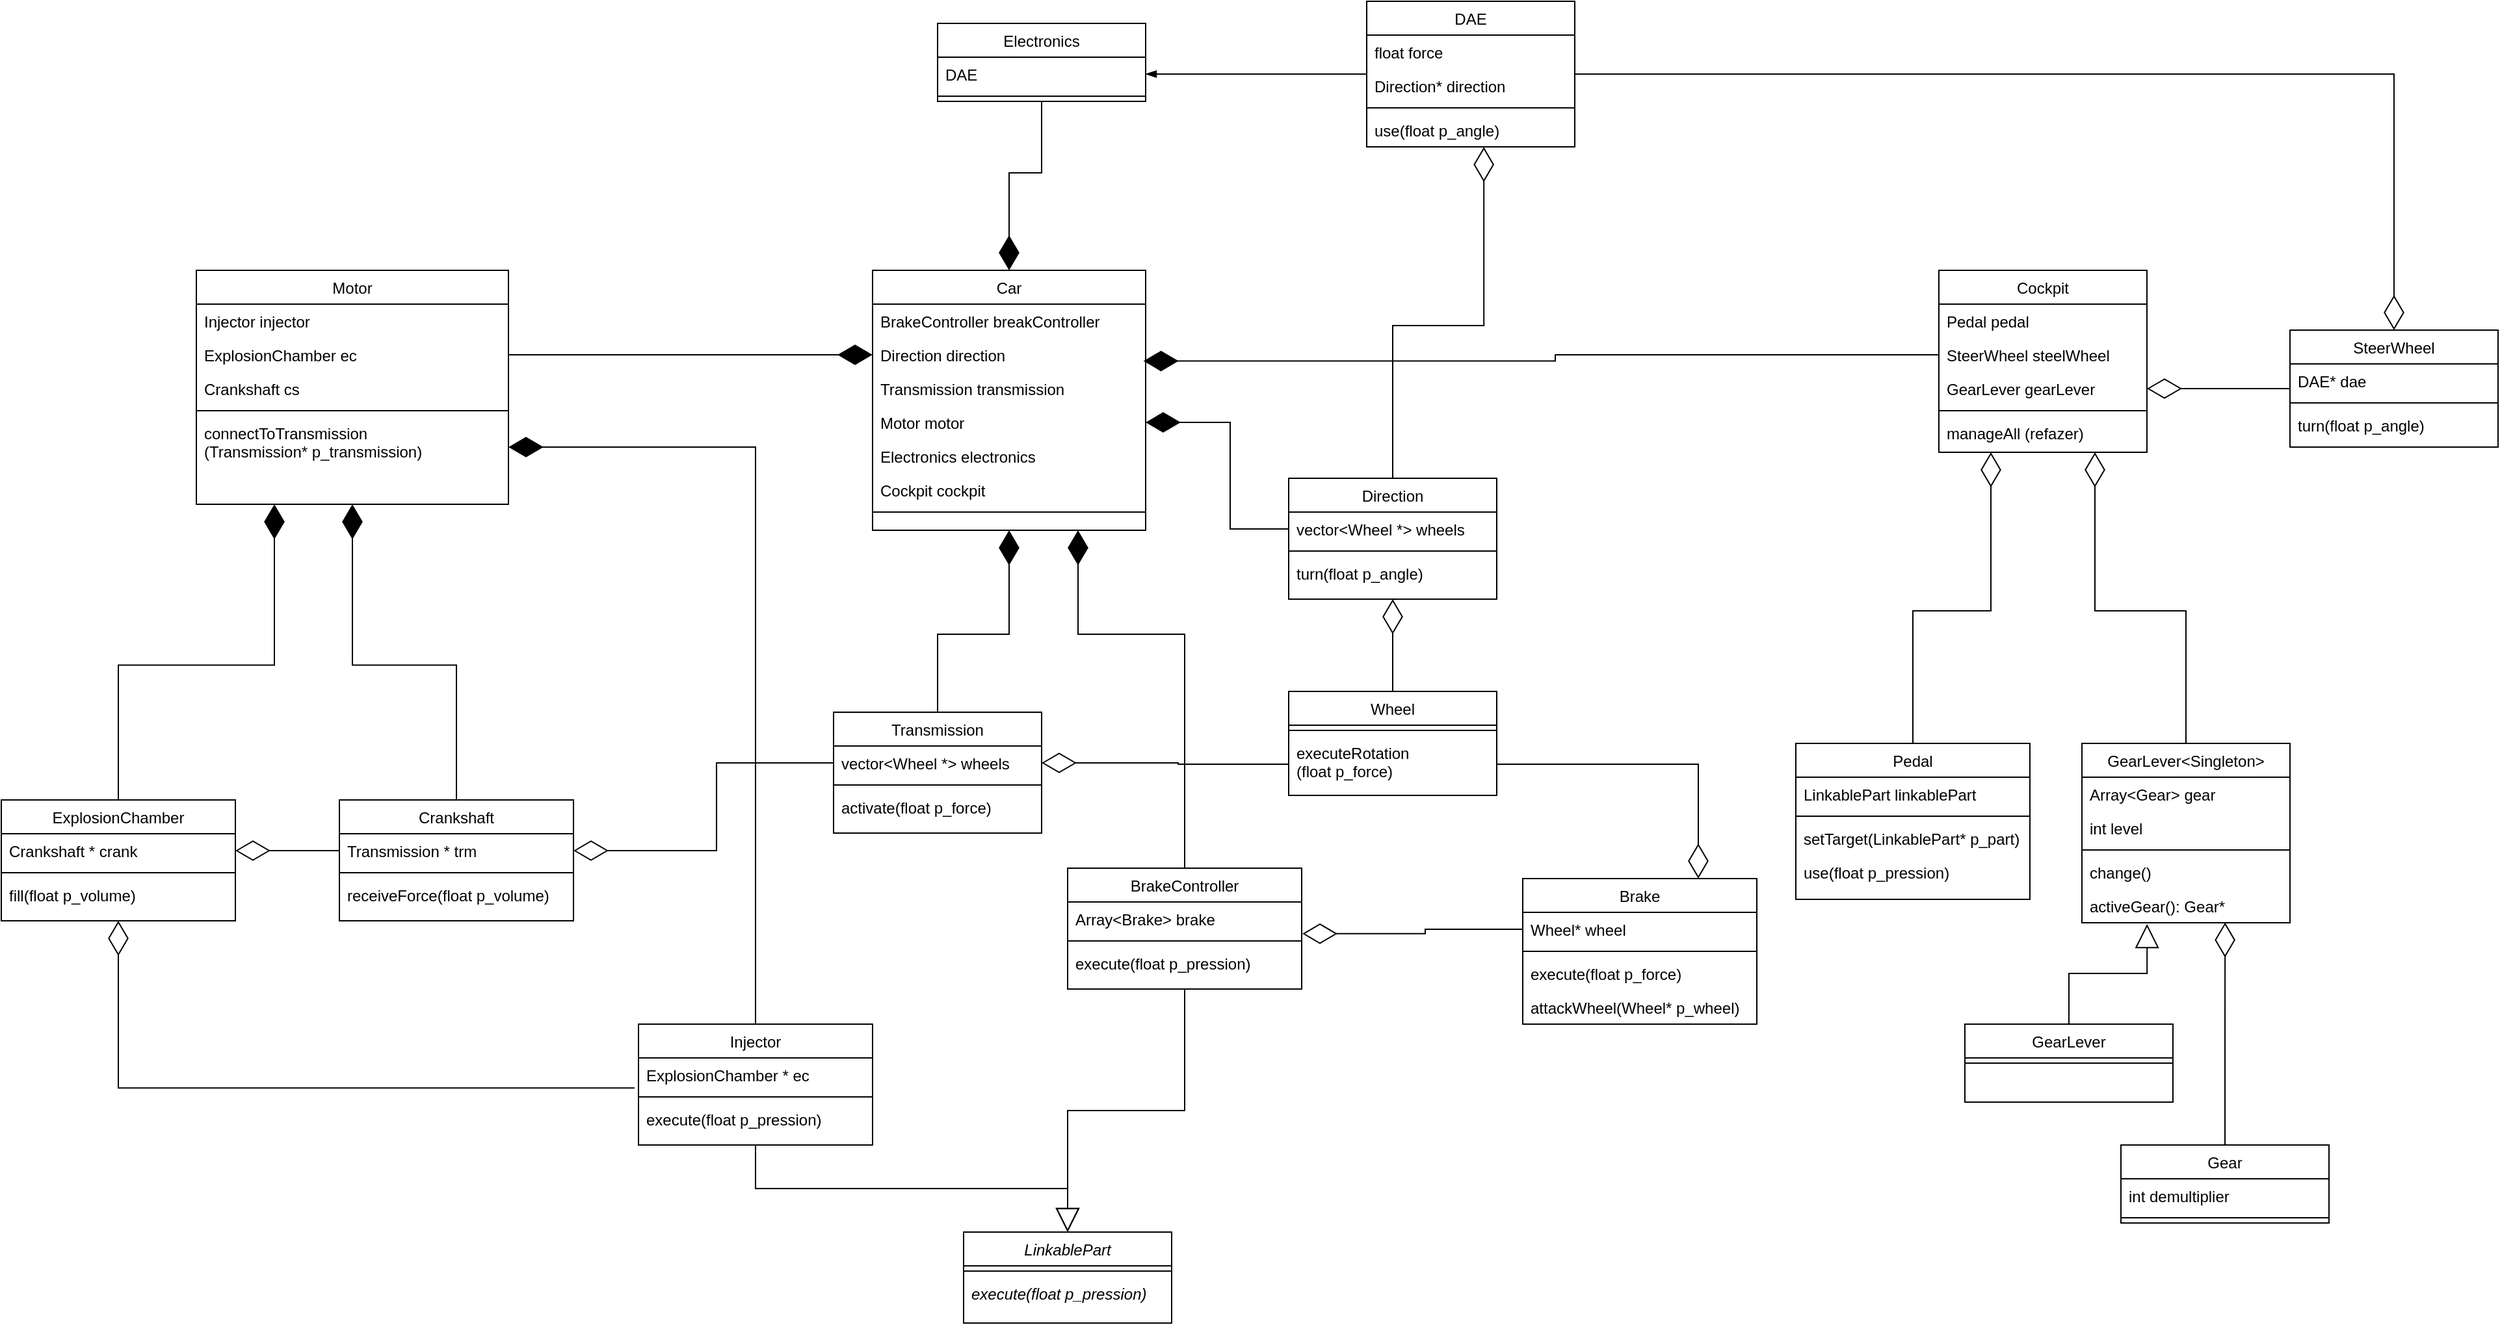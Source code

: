 <mxfile version="22.0.6" type="device">
  <diagram id="C5RBs43oDa-KdzZeNtuy" name="Page-1">
    <mxGraphModel dx="4809" dy="2813" grid="1" gridSize="10" guides="1" tooltips="1" connect="1" arrows="1" fold="1" page="1" pageScale="1" pageWidth="1169" pageHeight="827" math="0" shadow="0">
      <root>
        <mxCell id="WIyWlLk6GJQsqaUBKTNV-0" />
        <mxCell id="WIyWlLk6GJQsqaUBKTNV-1" parent="WIyWlLk6GJQsqaUBKTNV-0" />
        <mxCell id="zkfFHV4jXpPFQw0GAbJ--0" value="LinkablePart" style="swimlane;fontStyle=2;align=center;verticalAlign=top;childLayout=stackLayout;horizontal=1;startSize=26;horizontalStack=0;resizeParent=1;resizeLast=0;collapsible=1;marginBottom=0;rounded=0;shadow=0;strokeWidth=1;" parent="WIyWlLk6GJQsqaUBKTNV-1" vertex="1">
          <mxGeometry x="-290" y="447" width="160" height="70" as="geometry">
            <mxRectangle x="230" y="140" width="160" height="26" as="alternateBounds" />
          </mxGeometry>
        </mxCell>
        <mxCell id="qJN3Jl12TVzpHm3YRdqT-5" value="" style="line;html=1;strokeWidth=1;align=left;verticalAlign=middle;spacingTop=-1;spacingLeft=3;spacingRight=3;rotatable=0;labelPosition=right;points=[];portConstraint=eastwest;" parent="zkfFHV4jXpPFQw0GAbJ--0" vertex="1">
          <mxGeometry y="26" width="160" height="8" as="geometry" />
        </mxCell>
        <mxCell id="zkfFHV4jXpPFQw0GAbJ--5" value="execute(float p_pression)" style="text;align=left;verticalAlign=top;spacingLeft=4;spacingRight=4;overflow=hidden;rotatable=0;points=[[0,0.5],[1,0.5]];portConstraint=eastwest;fontStyle=2" parent="zkfFHV4jXpPFQw0GAbJ--0" vertex="1">
          <mxGeometry y="34" width="160" height="26" as="geometry" />
        </mxCell>
        <mxCell id="zkfFHV4jXpPFQw0GAbJ--6" value="Wheel" style="swimlane;fontStyle=0;align=center;verticalAlign=top;childLayout=stackLayout;horizontal=1;startSize=26;horizontalStack=0;resizeParent=1;resizeLast=0;collapsible=1;marginBottom=0;rounded=0;shadow=0;strokeWidth=1;" parent="WIyWlLk6GJQsqaUBKTNV-1" vertex="1">
          <mxGeometry x="-40" y="31" width="160" height="80" as="geometry">
            <mxRectangle x="130" y="380" width="160" height="26" as="alternateBounds" />
          </mxGeometry>
        </mxCell>
        <mxCell id="qJN3Jl12TVzpHm3YRdqT-6" value="" style="line;html=1;strokeWidth=1;align=left;verticalAlign=middle;spacingTop=-1;spacingLeft=3;spacingRight=3;rotatable=0;labelPosition=right;points=[];portConstraint=eastwest;" parent="zkfFHV4jXpPFQw0GAbJ--6" vertex="1">
          <mxGeometry y="26" width="160" height="8" as="geometry" />
        </mxCell>
        <mxCell id="zkfFHV4jXpPFQw0GAbJ--10" value="executeRotation&#xa;(float p_force)" style="text;align=left;verticalAlign=top;spacingLeft=4;spacingRight=4;overflow=hidden;rotatable=0;points=[[0,0.5],[1,0.5]];portConstraint=eastwest;fontStyle=0" parent="zkfFHV4jXpPFQw0GAbJ--6" vertex="1">
          <mxGeometry y="34" width="160" height="44" as="geometry" />
        </mxCell>
        <mxCell id="zkfFHV4jXpPFQw0GAbJ--13" value="Gear" style="swimlane;fontStyle=0;align=center;verticalAlign=top;childLayout=stackLayout;horizontal=1;startSize=26;horizontalStack=0;resizeParent=1;resizeLast=0;collapsible=1;marginBottom=0;rounded=0;shadow=0;strokeWidth=1;" parent="WIyWlLk6GJQsqaUBKTNV-1" vertex="1">
          <mxGeometry x="600" y="380" width="160" height="60" as="geometry">
            <mxRectangle x="340" y="380" width="170" height="26" as="alternateBounds" />
          </mxGeometry>
        </mxCell>
        <mxCell id="qJN3Jl12TVzpHm3YRdqT-8" value="int demultiplier" style="text;align=left;verticalAlign=top;spacingLeft=4;spacingRight=4;overflow=hidden;rotatable=0;points=[[0,0.5],[1,0.5]];portConstraint=eastwest;" parent="zkfFHV4jXpPFQw0GAbJ--13" vertex="1">
          <mxGeometry y="26" width="160" height="26" as="geometry" />
        </mxCell>
        <mxCell id="qJN3Jl12TVzpHm3YRdqT-7" value="" style="line;html=1;strokeWidth=1;align=left;verticalAlign=middle;spacingTop=-1;spacingLeft=3;spacingRight=3;rotatable=0;labelPosition=right;points=[];portConstraint=eastwest;" parent="zkfFHV4jXpPFQw0GAbJ--13" vertex="1">
          <mxGeometry y="52" width="160" height="8" as="geometry" />
        </mxCell>
        <mxCell id="qJN3Jl12TVzpHm3YRdqT-9" value="GearLever" style="swimlane;fontStyle=0;align=center;verticalAlign=top;childLayout=stackLayout;horizontal=1;startSize=26;horizontalStack=0;resizeParent=1;resizeLast=0;collapsible=1;marginBottom=0;rounded=0;shadow=0;strokeWidth=1;" parent="WIyWlLk6GJQsqaUBKTNV-1" vertex="1">
          <mxGeometry x="480" y="287" width="160" height="60" as="geometry">
            <mxRectangle x="340" y="380" width="170" height="26" as="alternateBounds" />
          </mxGeometry>
        </mxCell>
        <mxCell id="qJN3Jl12TVzpHm3YRdqT-11" value="" style="line;html=1;strokeWidth=1;align=left;verticalAlign=middle;spacingTop=-1;spacingLeft=3;spacingRight=3;rotatable=0;labelPosition=right;points=[];portConstraint=eastwest;" parent="qJN3Jl12TVzpHm3YRdqT-9" vertex="1">
          <mxGeometry y="26" width="160" height="8" as="geometry" />
        </mxCell>
        <mxCell id="qJN3Jl12TVzpHm3YRdqT-12" value="GearLever&lt;Singleton&gt;" style="swimlane;fontStyle=0;align=center;verticalAlign=top;childLayout=stackLayout;horizontal=1;startSize=26;horizontalStack=0;resizeParent=1;resizeLast=0;collapsible=1;marginBottom=0;rounded=0;shadow=0;strokeWidth=1;" parent="WIyWlLk6GJQsqaUBKTNV-1" vertex="1">
          <mxGeometry x="570" y="71" width="160" height="138" as="geometry">
            <mxRectangle x="340" y="380" width="170" height="26" as="alternateBounds" />
          </mxGeometry>
        </mxCell>
        <mxCell id="qJN3Jl12TVzpHm3YRdqT-13" value="Array&lt;Gear&gt; gear" style="text;align=left;verticalAlign=top;spacingLeft=4;spacingRight=4;overflow=hidden;rotatable=0;points=[[0,0.5],[1,0.5]];portConstraint=eastwest;" parent="qJN3Jl12TVzpHm3YRdqT-12" vertex="1">
          <mxGeometry y="26" width="160" height="26" as="geometry" />
        </mxCell>
        <mxCell id="qJN3Jl12TVzpHm3YRdqT-15" value="int level" style="text;align=left;verticalAlign=top;spacingLeft=4;spacingRight=4;overflow=hidden;rotatable=0;points=[[0,0.5],[1,0.5]];portConstraint=eastwest;" parent="qJN3Jl12TVzpHm3YRdqT-12" vertex="1">
          <mxGeometry y="52" width="160" height="26" as="geometry" />
        </mxCell>
        <mxCell id="qJN3Jl12TVzpHm3YRdqT-14" value="" style="line;html=1;strokeWidth=1;align=left;verticalAlign=middle;spacingTop=-1;spacingLeft=3;spacingRight=3;rotatable=0;labelPosition=right;points=[];portConstraint=eastwest;" parent="qJN3Jl12TVzpHm3YRdqT-12" vertex="1">
          <mxGeometry y="78" width="160" height="8" as="geometry" />
        </mxCell>
        <mxCell id="qJN3Jl12TVzpHm3YRdqT-20" value="change()" style="text;align=left;verticalAlign=top;spacingLeft=4;spacingRight=4;overflow=hidden;rotatable=0;points=[[0,0.5],[1,0.5]];portConstraint=eastwest;" parent="qJN3Jl12TVzpHm3YRdqT-12" vertex="1">
          <mxGeometry y="86" width="160" height="26" as="geometry" />
        </mxCell>
        <mxCell id="qJN3Jl12TVzpHm3YRdqT-21" value="activeGear(): Gear*" style="text;align=left;verticalAlign=top;spacingLeft=4;spacingRight=4;overflow=hidden;rotatable=0;points=[[0,0.5],[1,0.5]];portConstraint=eastwest;" parent="qJN3Jl12TVzpHm3YRdqT-12" vertex="1">
          <mxGeometry y="112" width="160" height="26" as="geometry" />
        </mxCell>
        <mxCell id="qJN3Jl12TVzpHm3YRdqT-18" value="" style="endArrow=block;endSize=16;endFill=0;html=1;rounded=0;exitX=0.5;exitY=0;exitDx=0;exitDy=0;entryX=0.313;entryY=1.038;entryDx=0;entryDy=0;edgeStyle=orthogonalEdgeStyle;entryPerimeter=0;" parent="WIyWlLk6GJQsqaUBKTNV-1" source="qJN3Jl12TVzpHm3YRdqT-9" target="qJN3Jl12TVzpHm3YRdqT-21" edge="1">
          <mxGeometry width="160" relative="1" as="geometry">
            <mxPoint x="750" y="301" as="sourcePoint" />
            <mxPoint x="720" y="311" as="targetPoint" />
          </mxGeometry>
        </mxCell>
        <mxCell id="qJN3Jl12TVzpHm3YRdqT-22" value="Transmission" style="swimlane;fontStyle=0;align=center;verticalAlign=top;childLayout=stackLayout;horizontal=1;startSize=26;horizontalStack=0;resizeParent=1;resizeLast=0;collapsible=1;marginBottom=0;rounded=0;shadow=0;strokeWidth=1;" parent="WIyWlLk6GJQsqaUBKTNV-1" vertex="1">
          <mxGeometry x="-390" y="47" width="160" height="93" as="geometry">
            <mxRectangle x="340" y="380" width="170" height="26" as="alternateBounds" />
          </mxGeometry>
        </mxCell>
        <mxCell id="qJN3Jl12TVzpHm3YRdqT-23" value="vector&lt;Wheel *&gt; wheels" style="text;align=left;verticalAlign=top;spacingLeft=4;spacingRight=4;overflow=hidden;rotatable=0;points=[[0,0.5],[1,0.5]];portConstraint=eastwest;" parent="qJN3Jl12TVzpHm3YRdqT-22" vertex="1">
          <mxGeometry y="26" width="160" height="26" as="geometry" />
        </mxCell>
        <mxCell id="qJN3Jl12TVzpHm3YRdqT-25" value="" style="line;html=1;strokeWidth=1;align=left;verticalAlign=middle;spacingTop=-1;spacingLeft=3;spacingRight=3;rotatable=0;labelPosition=right;points=[];portConstraint=eastwest;" parent="qJN3Jl12TVzpHm3YRdqT-22" vertex="1">
          <mxGeometry y="52" width="160" height="8" as="geometry" />
        </mxCell>
        <mxCell id="qJN3Jl12TVzpHm3YRdqT-26" value="activate(float p_force)" style="text;align=left;verticalAlign=top;spacingLeft=4;spacingRight=4;overflow=hidden;rotatable=0;points=[[0,0.5],[1,0.5]];portConstraint=eastwest;" parent="qJN3Jl12TVzpHm3YRdqT-22" vertex="1">
          <mxGeometry y="60" width="160" height="26" as="geometry" />
        </mxCell>
        <mxCell id="qJN3Jl12TVzpHm3YRdqT-29" value="ExplosionChamber" style="swimlane;fontStyle=0;align=center;verticalAlign=top;childLayout=stackLayout;horizontal=1;startSize=26;horizontalStack=0;resizeParent=1;resizeLast=0;collapsible=1;marginBottom=0;rounded=0;shadow=0;strokeWidth=1;" parent="WIyWlLk6GJQsqaUBKTNV-1" vertex="1">
          <mxGeometry x="-1030" y="114.5" width="180" height="93" as="geometry">
            <mxRectangle x="340" y="380" width="170" height="26" as="alternateBounds" />
          </mxGeometry>
        </mxCell>
        <mxCell id="qJN3Jl12TVzpHm3YRdqT-30" value="Crankshaft * crank" style="text;align=left;verticalAlign=top;spacingLeft=4;spacingRight=4;overflow=hidden;rotatable=0;points=[[0,0.5],[1,0.5]];portConstraint=eastwest;" parent="qJN3Jl12TVzpHm3YRdqT-29" vertex="1">
          <mxGeometry y="26" width="180" height="26" as="geometry" />
        </mxCell>
        <mxCell id="qJN3Jl12TVzpHm3YRdqT-31" value="" style="line;html=1;strokeWidth=1;align=left;verticalAlign=middle;spacingTop=-1;spacingLeft=3;spacingRight=3;rotatable=0;labelPosition=right;points=[];portConstraint=eastwest;" parent="qJN3Jl12TVzpHm3YRdqT-29" vertex="1">
          <mxGeometry y="52" width="180" height="8" as="geometry" />
        </mxCell>
        <mxCell id="qJN3Jl12TVzpHm3YRdqT-32" value="fill(float p_volume)" style="text;align=left;verticalAlign=top;spacingLeft=4;spacingRight=4;overflow=hidden;rotatable=0;points=[[0,0.5],[1,0.5]];portConstraint=eastwest;" parent="qJN3Jl12TVzpHm3YRdqT-29" vertex="1">
          <mxGeometry y="60" width="180" height="26" as="geometry" />
        </mxCell>
        <mxCell id="qJN3Jl12TVzpHm3YRdqT-33" value="Crankshaft" style="swimlane;fontStyle=0;align=center;verticalAlign=top;childLayout=stackLayout;horizontal=1;startSize=26;horizontalStack=0;resizeParent=1;resizeLast=0;collapsible=1;marginBottom=0;rounded=0;shadow=0;strokeWidth=1;" parent="WIyWlLk6GJQsqaUBKTNV-1" vertex="1">
          <mxGeometry x="-770" y="114.5" width="180" height="93" as="geometry">
            <mxRectangle x="340" y="380" width="170" height="26" as="alternateBounds" />
          </mxGeometry>
        </mxCell>
        <mxCell id="qJN3Jl12TVzpHm3YRdqT-34" value="Transmission * trm" style="text;align=left;verticalAlign=top;spacingLeft=4;spacingRight=4;overflow=hidden;rotatable=0;points=[[0,0.5],[1,0.5]];portConstraint=eastwest;" parent="qJN3Jl12TVzpHm3YRdqT-33" vertex="1">
          <mxGeometry y="26" width="180" height="26" as="geometry" />
        </mxCell>
        <mxCell id="qJN3Jl12TVzpHm3YRdqT-35" value="" style="line;html=1;strokeWidth=1;align=left;verticalAlign=middle;spacingTop=-1;spacingLeft=3;spacingRight=3;rotatable=0;labelPosition=right;points=[];portConstraint=eastwest;" parent="qJN3Jl12TVzpHm3YRdqT-33" vertex="1">
          <mxGeometry y="52" width="180" height="8" as="geometry" />
        </mxCell>
        <mxCell id="qJN3Jl12TVzpHm3YRdqT-36" value="receiveForce(float p_volume)" style="text;align=left;verticalAlign=top;spacingLeft=4;spacingRight=4;overflow=hidden;rotatable=0;points=[[0,0.5],[1,0.5]];portConstraint=eastwest;" parent="qJN3Jl12TVzpHm3YRdqT-33" vertex="1">
          <mxGeometry y="60" width="180" height="26" as="geometry" />
        </mxCell>
        <mxCell id="qJN3Jl12TVzpHm3YRdqT-38" value="BrakeController" style="swimlane;fontStyle=0;align=center;verticalAlign=top;childLayout=stackLayout;horizontal=1;startSize=26;horizontalStack=0;resizeParent=1;resizeLast=0;collapsible=1;marginBottom=0;rounded=0;shadow=0;strokeWidth=1;" parent="WIyWlLk6GJQsqaUBKTNV-1" vertex="1">
          <mxGeometry x="-210" y="167" width="180" height="93" as="geometry">
            <mxRectangle x="340" y="380" width="170" height="26" as="alternateBounds" />
          </mxGeometry>
        </mxCell>
        <mxCell id="qJN3Jl12TVzpHm3YRdqT-39" value="Array&lt;Brake&gt; brake" style="text;align=left;verticalAlign=top;spacingLeft=4;spacingRight=4;overflow=hidden;rotatable=0;points=[[0,0.5],[1,0.5]];portConstraint=eastwest;" parent="qJN3Jl12TVzpHm3YRdqT-38" vertex="1">
          <mxGeometry y="26" width="180" height="26" as="geometry" />
        </mxCell>
        <mxCell id="qJN3Jl12TVzpHm3YRdqT-40" value="" style="line;html=1;strokeWidth=1;align=left;verticalAlign=middle;spacingTop=-1;spacingLeft=3;spacingRight=3;rotatable=0;labelPosition=right;points=[];portConstraint=eastwest;" parent="qJN3Jl12TVzpHm3YRdqT-38" vertex="1">
          <mxGeometry y="52" width="180" height="8" as="geometry" />
        </mxCell>
        <mxCell id="qJN3Jl12TVzpHm3YRdqT-41" value="execute(float p_pression)" style="text;align=left;verticalAlign=top;spacingLeft=4;spacingRight=4;overflow=hidden;rotatable=0;points=[[0,0.5],[1,0.5]];portConstraint=eastwest;" parent="qJN3Jl12TVzpHm3YRdqT-38" vertex="1">
          <mxGeometry y="60" width="180" height="26" as="geometry" />
        </mxCell>
        <mxCell id="qJN3Jl12TVzpHm3YRdqT-43" value="Motor" style="swimlane;fontStyle=0;align=center;verticalAlign=top;childLayout=stackLayout;horizontal=1;startSize=26;horizontalStack=0;resizeParent=1;resizeLast=0;collapsible=1;marginBottom=0;rounded=0;shadow=0;strokeWidth=1;" parent="WIyWlLk6GJQsqaUBKTNV-1" vertex="1">
          <mxGeometry x="-880" y="-293" width="240" height="180" as="geometry">
            <mxRectangle x="340" y="380" width="170" height="26" as="alternateBounds" />
          </mxGeometry>
        </mxCell>
        <mxCell id="qJN3Jl12TVzpHm3YRdqT-44" value="Injector injector" style="text;align=left;verticalAlign=top;spacingLeft=4;spacingRight=4;overflow=hidden;rotatable=0;points=[[0,0.5],[1,0.5]];portConstraint=eastwest;" parent="qJN3Jl12TVzpHm3YRdqT-43" vertex="1">
          <mxGeometry y="26" width="240" height="26" as="geometry" />
        </mxCell>
        <mxCell id="qJN3Jl12TVzpHm3YRdqT-48" value="ExplosionChamber ec" style="text;align=left;verticalAlign=top;spacingLeft=4;spacingRight=4;overflow=hidden;rotatable=0;points=[[0,0.5],[1,0.5]];portConstraint=eastwest;" parent="qJN3Jl12TVzpHm3YRdqT-43" vertex="1">
          <mxGeometry y="52" width="240" height="26" as="geometry" />
        </mxCell>
        <mxCell id="qJN3Jl12TVzpHm3YRdqT-47" value="Crankshaft cs" style="text;align=left;verticalAlign=top;spacingLeft=4;spacingRight=4;overflow=hidden;rotatable=0;points=[[0,0.5],[1,0.5]];portConstraint=eastwest;" parent="qJN3Jl12TVzpHm3YRdqT-43" vertex="1">
          <mxGeometry y="78" width="240" height="26" as="geometry" />
        </mxCell>
        <mxCell id="qJN3Jl12TVzpHm3YRdqT-45" value="" style="line;html=1;strokeWidth=1;align=left;verticalAlign=middle;spacingTop=-1;spacingLeft=3;spacingRight=3;rotatable=0;labelPosition=right;points=[];portConstraint=eastwest;" parent="qJN3Jl12TVzpHm3YRdqT-43" vertex="1">
          <mxGeometry y="104" width="240" height="8" as="geometry" />
        </mxCell>
        <mxCell id="qJN3Jl12TVzpHm3YRdqT-46" value="connectToTransmission&#xa;(Transmission* p_transmission)" style="text;align=left;verticalAlign=top;spacingLeft=4;spacingRight=4;overflow=hidden;rotatable=0;points=[[0,0.5],[1,0.5]];portConstraint=eastwest;" parent="qJN3Jl12TVzpHm3YRdqT-43" vertex="1">
          <mxGeometry y="112" width="240" height="48" as="geometry" />
        </mxCell>
        <mxCell id="qJN3Jl12TVzpHm3YRdqT-51" value="Direction" style="swimlane;fontStyle=0;align=center;verticalAlign=top;childLayout=stackLayout;horizontal=1;startSize=26;horizontalStack=0;resizeParent=1;resizeLast=0;collapsible=1;marginBottom=0;rounded=0;shadow=0;strokeWidth=1;" parent="WIyWlLk6GJQsqaUBKTNV-1" vertex="1">
          <mxGeometry x="-40" y="-133" width="160" height="93" as="geometry">
            <mxRectangle x="340" y="380" width="170" height="26" as="alternateBounds" />
          </mxGeometry>
        </mxCell>
        <mxCell id="qJN3Jl12TVzpHm3YRdqT-52" value="vector&lt;Wheel *&gt; wheels" style="text;align=left;verticalAlign=top;spacingLeft=4;spacingRight=4;overflow=hidden;rotatable=0;points=[[0,0.5],[1,0.5]];portConstraint=eastwest;" parent="qJN3Jl12TVzpHm3YRdqT-51" vertex="1">
          <mxGeometry y="26" width="160" height="26" as="geometry" />
        </mxCell>
        <mxCell id="qJN3Jl12TVzpHm3YRdqT-53" value="" style="line;html=1;strokeWidth=1;align=left;verticalAlign=middle;spacingTop=-1;spacingLeft=3;spacingRight=3;rotatable=0;labelPosition=right;points=[];portConstraint=eastwest;" parent="qJN3Jl12TVzpHm3YRdqT-51" vertex="1">
          <mxGeometry y="52" width="160" height="8" as="geometry" />
        </mxCell>
        <mxCell id="qJN3Jl12TVzpHm3YRdqT-54" value="turn(float p_angle)" style="text;align=left;verticalAlign=top;spacingLeft=4;spacingRight=4;overflow=hidden;rotatable=0;points=[[0,0.5],[1,0.5]];portConstraint=eastwest;" parent="qJN3Jl12TVzpHm3YRdqT-51" vertex="1">
          <mxGeometry y="60" width="160" height="26" as="geometry" />
        </mxCell>
        <mxCell id="TrEjsEaidqLk8EyQajSw-0" value="Car" style="swimlane;fontStyle=0;align=center;verticalAlign=top;childLayout=stackLayout;horizontal=1;startSize=26;horizontalStack=0;resizeParent=1;resizeLast=0;collapsible=1;marginBottom=0;rounded=0;shadow=0;strokeWidth=1;" parent="WIyWlLk6GJQsqaUBKTNV-1" vertex="1">
          <mxGeometry x="-360" y="-293" width="210" height="200" as="geometry">
            <mxRectangle x="550" y="140" width="160" height="26" as="alternateBounds" />
          </mxGeometry>
        </mxCell>
        <mxCell id="TrEjsEaidqLk8EyQajSw-1" value="BrakeController breakController" style="text;align=left;verticalAlign=top;spacingLeft=4;spacingRight=4;overflow=hidden;rotatable=0;points=[[0,0.5],[1,0.5]];portConstraint=eastwest;" parent="TrEjsEaidqLk8EyQajSw-0" vertex="1">
          <mxGeometry y="26" width="210" height="26" as="geometry" />
        </mxCell>
        <mxCell id="TrEjsEaidqLk8EyQajSw-2" value="Direction direction" style="text;align=left;verticalAlign=top;spacingLeft=4;spacingRight=4;overflow=hidden;rotatable=0;points=[[0,0.5],[1,0.5]];portConstraint=eastwest;rounded=0;shadow=0;html=0;" parent="TrEjsEaidqLk8EyQajSw-0" vertex="1">
          <mxGeometry y="52" width="210" height="26" as="geometry" />
        </mxCell>
        <mxCell id="TrEjsEaidqLk8EyQajSw-3" value="Transmission transmission" style="text;align=left;verticalAlign=top;spacingLeft=4;spacingRight=4;overflow=hidden;rotatable=0;points=[[0,0.5],[1,0.5]];portConstraint=eastwest;rounded=0;shadow=0;html=0;" parent="TrEjsEaidqLk8EyQajSw-0" vertex="1">
          <mxGeometry y="78" width="210" height="26" as="geometry" />
        </mxCell>
        <mxCell id="TrEjsEaidqLk8EyQajSw-4" value="Motor motor" style="text;align=left;verticalAlign=top;spacingLeft=4;spacingRight=4;overflow=hidden;rotatable=0;points=[[0,0.5],[1,0.5]];portConstraint=eastwest;rounded=0;shadow=0;html=0;" parent="TrEjsEaidqLk8EyQajSw-0" vertex="1">
          <mxGeometry y="104" width="210" height="26" as="geometry" />
        </mxCell>
        <mxCell id="TrEjsEaidqLk8EyQajSw-9" value="Electronics electronics" style="text;align=left;verticalAlign=top;spacingLeft=4;spacingRight=4;overflow=hidden;rotatable=0;points=[[0,0.5],[1,0.5]];portConstraint=eastwest;rounded=0;shadow=0;html=0;" parent="TrEjsEaidqLk8EyQajSw-0" vertex="1">
          <mxGeometry y="130" width="210" height="26" as="geometry" />
        </mxCell>
        <mxCell id="TrEjsEaidqLk8EyQajSw-5" value="Cockpit cockpit" style="text;align=left;verticalAlign=top;spacingLeft=4;spacingRight=4;overflow=hidden;rotatable=0;points=[[0,0.5],[1,0.5]];portConstraint=eastwest;rounded=0;shadow=0;html=0;" parent="TrEjsEaidqLk8EyQajSw-0" vertex="1">
          <mxGeometry y="156" width="210" height="26" as="geometry" />
        </mxCell>
        <mxCell id="TrEjsEaidqLk8EyQajSw-6" value="" style="line;html=1;strokeWidth=1;align=left;verticalAlign=middle;spacingTop=-1;spacingLeft=3;spacingRight=3;rotatable=0;labelPosition=right;points=[];portConstraint=eastwest;" parent="TrEjsEaidqLk8EyQajSw-0" vertex="1">
          <mxGeometry y="182" width="210" height="8" as="geometry" />
        </mxCell>
        <mxCell id="TrEjsEaidqLk8EyQajSw-36" value="" style="edgeStyle=orthogonalEdgeStyle;rounded=0;orthogonalLoop=1;jettySize=auto;html=1;endArrow=diamondThin;endFill=1;entryX=0.5;entryY=0;entryDx=0;entryDy=0;endSize=24;" parent="WIyWlLk6GJQsqaUBKTNV-1" source="TrEjsEaidqLk8EyQajSw-10" target="TrEjsEaidqLk8EyQajSw-0" edge="1">
          <mxGeometry relative="1" as="geometry" />
        </mxCell>
        <mxCell id="TrEjsEaidqLk8EyQajSw-10" value="Electronics" style="swimlane;fontStyle=0;align=center;verticalAlign=top;childLayout=stackLayout;horizontal=1;startSize=26;horizontalStack=0;resizeParent=1;resizeLast=0;collapsible=1;marginBottom=0;rounded=0;shadow=0;strokeWidth=1;" parent="WIyWlLk6GJQsqaUBKTNV-1" vertex="1">
          <mxGeometry x="-310" y="-483" width="160" height="60" as="geometry">
            <mxRectangle x="550" y="140" width="160" height="26" as="alternateBounds" />
          </mxGeometry>
        </mxCell>
        <mxCell id="TrEjsEaidqLk8EyQajSw-16" value="DAE" style="text;align=left;verticalAlign=top;spacingLeft=4;spacingRight=4;overflow=hidden;rotatable=0;points=[[0,0.5],[1,0.5]];portConstraint=eastwest;rounded=0;shadow=0;html=0;" parent="TrEjsEaidqLk8EyQajSw-10" vertex="1">
          <mxGeometry y="26" width="160" height="26" as="geometry" />
        </mxCell>
        <mxCell id="TrEjsEaidqLk8EyQajSw-17" value="" style="line;html=1;strokeWidth=1;align=left;verticalAlign=middle;spacingTop=-1;spacingLeft=3;spacingRight=3;rotatable=0;labelPosition=right;points=[];portConstraint=eastwest;" parent="TrEjsEaidqLk8EyQajSw-10" vertex="1">
          <mxGeometry y="52" width="160" height="8" as="geometry" />
        </mxCell>
        <mxCell id="TrEjsEaidqLk8EyQajSw-37" value="" style="edgeStyle=orthogonalEdgeStyle;rounded=0;orthogonalLoop=1;jettySize=auto;html=1;entryX=1;entryY=0.5;entryDx=0;entryDy=0;endArrow=blockThin;endFill=1;" parent="WIyWlLk6GJQsqaUBKTNV-1" source="TrEjsEaidqLk8EyQajSw-18" target="TrEjsEaidqLk8EyQajSw-16" edge="1">
          <mxGeometry relative="1" as="geometry" />
        </mxCell>
        <mxCell id="TrEjsEaidqLk8EyQajSw-18" value="DAE" style="swimlane;fontStyle=0;align=center;verticalAlign=top;childLayout=stackLayout;horizontal=1;startSize=26;horizontalStack=0;resizeParent=1;resizeLast=0;collapsible=1;marginBottom=0;rounded=0;shadow=0;strokeWidth=1;" parent="WIyWlLk6GJQsqaUBKTNV-1" vertex="1">
          <mxGeometry x="20" y="-500" width="160" height="112" as="geometry">
            <mxRectangle x="550" y="140" width="160" height="26" as="alternateBounds" />
          </mxGeometry>
        </mxCell>
        <mxCell id="Xn3YEF-nP8mEKB30sJzG-48" value="float force" style="text;align=left;verticalAlign=top;spacingLeft=4;spacingRight=4;overflow=hidden;rotatable=0;points=[[0,0.5],[1,0.5]];portConstraint=eastwest;" vertex="1" parent="TrEjsEaidqLk8EyQajSw-18">
          <mxGeometry y="26" width="160" height="26" as="geometry" />
        </mxCell>
        <mxCell id="Xn3YEF-nP8mEKB30sJzG-49" value="Direction* direction" style="text;align=left;verticalAlign=top;spacingLeft=4;spacingRight=4;overflow=hidden;rotatable=0;points=[[0,0.5],[1,0.5]];portConstraint=eastwest;" vertex="1" parent="TrEjsEaidqLk8EyQajSw-18">
          <mxGeometry y="52" width="160" height="26" as="geometry" />
        </mxCell>
        <mxCell id="TrEjsEaidqLk8EyQajSw-25" value="" style="line;html=1;strokeWidth=1;align=left;verticalAlign=middle;spacingTop=-1;spacingLeft=3;spacingRight=3;rotatable=0;labelPosition=right;points=[];portConstraint=eastwest;" parent="TrEjsEaidqLk8EyQajSw-18" vertex="1">
          <mxGeometry y="78" width="160" height="8" as="geometry" />
        </mxCell>
        <mxCell id="Xn3YEF-nP8mEKB30sJzG-50" value="use(float p_angle)" style="text;align=left;verticalAlign=top;spacingLeft=4;spacingRight=4;overflow=hidden;rotatable=0;points=[[0,0.5],[1,0.5]];portConstraint=eastwest;" vertex="1" parent="TrEjsEaidqLk8EyQajSw-18">
          <mxGeometry y="86" width="160" height="26" as="geometry" />
        </mxCell>
        <mxCell id="TrEjsEaidqLk8EyQajSw-46" value="" style="edgeStyle=orthogonalEdgeStyle;rounded=0;orthogonalLoop=1;jettySize=auto;html=1;exitX=0.5;exitY=0;exitDx=0;exitDy=0;endArrow=diamondThin;endFill=0;entryX=0.75;entryY=1;entryDx=0;entryDy=0;endSize=24;" parent="WIyWlLk6GJQsqaUBKTNV-1" source="qJN3Jl12TVzpHm3YRdqT-12" target="TrEjsEaidqLk8EyQajSw-26" edge="1">
          <mxGeometry relative="1" as="geometry">
            <mxPoint x="430" y="97" as="sourcePoint" />
            <mxPoint x="590" y="97" as="targetPoint" />
          </mxGeometry>
        </mxCell>
        <mxCell id="TrEjsEaidqLk8EyQajSw-26" value="Cockpit" style="swimlane;fontStyle=0;align=center;verticalAlign=top;childLayout=stackLayout;horizontal=1;startSize=26;horizontalStack=0;resizeParent=1;resizeLast=0;collapsible=1;marginBottom=0;rounded=0;shadow=0;strokeWidth=1;" parent="WIyWlLk6GJQsqaUBKTNV-1" vertex="1">
          <mxGeometry x="460" y="-293" width="160" height="140" as="geometry">
            <mxRectangle x="550" y="140" width="160" height="26" as="alternateBounds" />
          </mxGeometry>
        </mxCell>
        <mxCell id="TrEjsEaidqLk8EyQajSw-27" value="Pedal pedal" style="text;align=left;verticalAlign=top;spacingLeft=4;spacingRight=4;overflow=hidden;rotatable=0;points=[[0,0.5],[1,0.5]];portConstraint=eastwest;" parent="TrEjsEaidqLk8EyQajSw-26" vertex="1">
          <mxGeometry y="26" width="160" height="26" as="geometry" />
        </mxCell>
        <mxCell id="TrEjsEaidqLk8EyQajSw-28" value="SteerWheel steelWheel" style="text;align=left;verticalAlign=top;spacingLeft=4;spacingRight=4;overflow=hidden;rotatable=0;points=[[0,0.5],[1,0.5]];portConstraint=eastwest;rounded=0;shadow=0;html=0;" parent="TrEjsEaidqLk8EyQajSw-26" vertex="1">
          <mxGeometry y="52" width="160" height="26" as="geometry" />
        </mxCell>
        <mxCell id="TrEjsEaidqLk8EyQajSw-29" value="GearLever gearLever" style="text;align=left;verticalAlign=top;spacingLeft=4;spacingRight=4;overflow=hidden;rotatable=0;points=[[0,0.5],[1,0.5]];portConstraint=eastwest;rounded=0;shadow=0;html=0;" parent="TrEjsEaidqLk8EyQajSw-26" vertex="1">
          <mxGeometry y="78" width="160" height="26" as="geometry" />
        </mxCell>
        <mxCell id="TrEjsEaidqLk8EyQajSw-33" value="" style="line;html=1;strokeWidth=1;align=left;verticalAlign=middle;spacingTop=-1;spacingLeft=3;spacingRight=3;rotatable=0;labelPosition=right;points=[];portConstraint=eastwest;" parent="TrEjsEaidqLk8EyQajSw-26" vertex="1">
          <mxGeometry y="104" width="160" height="8" as="geometry" />
        </mxCell>
        <mxCell id="TrEjsEaidqLk8EyQajSw-35" value="manageAll (refazer)" style="text;align=left;verticalAlign=top;spacingLeft=4;spacingRight=4;overflow=hidden;rotatable=0;points=[[0,0.5],[1,0.5]];portConstraint=eastwest;rounded=0;shadow=0;html=0;" parent="TrEjsEaidqLk8EyQajSw-26" vertex="1">
          <mxGeometry y="112" width="160" height="26" as="geometry" />
        </mxCell>
        <mxCell id="TrEjsEaidqLk8EyQajSw-38" value="Injector" style="swimlane;fontStyle=0;align=center;verticalAlign=top;childLayout=stackLayout;horizontal=1;startSize=26;horizontalStack=0;resizeParent=1;resizeLast=0;collapsible=1;marginBottom=0;rounded=0;shadow=0;strokeWidth=1;" parent="WIyWlLk6GJQsqaUBKTNV-1" vertex="1">
          <mxGeometry x="-540" y="287" width="180" height="93" as="geometry">
            <mxRectangle x="340" y="380" width="170" height="26" as="alternateBounds" />
          </mxGeometry>
        </mxCell>
        <mxCell id="TrEjsEaidqLk8EyQajSw-39" value="ExplosionChamber * ec" style="text;align=left;verticalAlign=top;spacingLeft=4;spacingRight=4;overflow=hidden;rotatable=0;points=[[0,0.5],[1,0.5]];portConstraint=eastwest;" parent="TrEjsEaidqLk8EyQajSw-38" vertex="1">
          <mxGeometry y="26" width="180" height="26" as="geometry" />
        </mxCell>
        <mxCell id="TrEjsEaidqLk8EyQajSw-40" value="" style="line;html=1;strokeWidth=1;align=left;verticalAlign=middle;spacingTop=-1;spacingLeft=3;spacingRight=3;rotatable=0;labelPosition=right;points=[];portConstraint=eastwest;" parent="TrEjsEaidqLk8EyQajSw-38" vertex="1">
          <mxGeometry y="52" width="180" height="8" as="geometry" />
        </mxCell>
        <mxCell id="TrEjsEaidqLk8EyQajSw-41" value="execute(float p_pression)" style="text;align=left;verticalAlign=top;spacingLeft=4;spacingRight=4;overflow=hidden;rotatable=0;points=[[0,0.5],[1,0.5]];portConstraint=eastwest;" parent="TrEjsEaidqLk8EyQajSw-38" vertex="1">
          <mxGeometry y="60" width="180" height="26" as="geometry" />
        </mxCell>
        <mxCell id="TrEjsEaidqLk8EyQajSw-55" value="Brake" style="swimlane;fontStyle=0;align=center;verticalAlign=top;childLayout=stackLayout;horizontal=1;startSize=26;horizontalStack=0;resizeParent=1;resizeLast=0;collapsible=1;marginBottom=0;rounded=0;shadow=0;strokeWidth=1;" parent="WIyWlLk6GJQsqaUBKTNV-1" vertex="1">
          <mxGeometry x="140" y="175" width="180" height="112" as="geometry">
            <mxRectangle x="340" y="380" width="170" height="26" as="alternateBounds" />
          </mxGeometry>
        </mxCell>
        <mxCell id="TrEjsEaidqLk8EyQajSw-56" value="Wheel* wheel" style="text;align=left;verticalAlign=top;spacingLeft=4;spacingRight=4;overflow=hidden;rotatable=0;points=[[0,0.5],[1,0.5]];portConstraint=eastwest;" parent="TrEjsEaidqLk8EyQajSw-55" vertex="1">
          <mxGeometry y="26" width="180" height="26" as="geometry" />
        </mxCell>
        <mxCell id="TrEjsEaidqLk8EyQajSw-57" value="" style="line;html=1;strokeWidth=1;align=left;verticalAlign=middle;spacingTop=-1;spacingLeft=3;spacingRight=3;rotatable=0;labelPosition=right;points=[];portConstraint=eastwest;" parent="TrEjsEaidqLk8EyQajSw-55" vertex="1">
          <mxGeometry y="52" width="180" height="8" as="geometry" />
        </mxCell>
        <mxCell id="TrEjsEaidqLk8EyQajSw-59" value="execute(float p_force)" style="text;align=left;verticalAlign=top;spacingLeft=4;spacingRight=4;overflow=hidden;rotatable=0;points=[[0,0.5],[1,0.5]];portConstraint=eastwest;" parent="TrEjsEaidqLk8EyQajSw-55" vertex="1">
          <mxGeometry y="60" width="180" height="26" as="geometry" />
        </mxCell>
        <mxCell id="TrEjsEaidqLk8EyQajSw-58" value="attackWheel(Wheel* p_wheel)" style="text;align=left;verticalAlign=top;spacingLeft=4;spacingRight=4;overflow=hidden;rotatable=0;points=[[0,0.5],[1,0.5]];portConstraint=eastwest;" parent="TrEjsEaidqLk8EyQajSw-55" vertex="1">
          <mxGeometry y="86" width="180" height="26" as="geometry" />
        </mxCell>
        <mxCell id="TrEjsEaidqLk8EyQajSw-60" value="" style="edgeStyle=orthogonalEdgeStyle;rounded=0;orthogonalLoop=1;jettySize=auto;html=1;exitX=0.5;exitY=0;exitDx=0;exitDy=0;endArrow=diamondThin;endFill=0;entryX=0.25;entryY=1;entryDx=0;entryDy=0;endSize=24;" parent="WIyWlLk6GJQsqaUBKTNV-1" edge="1" target="TrEjsEaidqLk8EyQajSw-26" source="Xn3YEF-nP8mEKB30sJzG-18">
          <mxGeometry relative="1" as="geometry">
            <mxPoint x="610" y="717" as="sourcePoint" />
            <mxPoint x="610" y="567" as="targetPoint" />
          </mxGeometry>
        </mxCell>
        <mxCell id="TrEjsEaidqLk8EyQajSw-61" value="" style="edgeStyle=orthogonalEdgeStyle;rounded=0;orthogonalLoop=1;jettySize=auto;html=1;endArrow=diamondThin;endFill=1;entryX=0.5;entryY=1;entryDx=0;entryDy=0;endSize=24;" parent="WIyWlLk6GJQsqaUBKTNV-1" source="qJN3Jl12TVzpHm3YRdqT-33" target="qJN3Jl12TVzpHm3YRdqT-43" edge="1">
          <mxGeometry relative="1" as="geometry">
            <mxPoint x="-500" y="437" as="sourcePoint" />
            <mxPoint x="-500" y="287" as="targetPoint" />
          </mxGeometry>
        </mxCell>
        <mxCell id="TrEjsEaidqLk8EyQajSw-63" value="" style="edgeStyle=orthogonalEdgeStyle;rounded=0;orthogonalLoop=1;jettySize=auto;html=1;exitX=1;exitY=0.5;exitDx=0;exitDy=0;endArrow=diamondThin;endFill=1;entryX=0;entryY=0.5;entryDx=0;entryDy=0;endSize=24;" parent="WIyWlLk6GJQsqaUBKTNV-1" source="qJN3Jl12TVzpHm3YRdqT-48" target="TrEjsEaidqLk8EyQajSw-2" edge="1">
          <mxGeometry relative="1" as="geometry">
            <mxPoint x="-430" y="-283" as="sourcePoint" />
            <mxPoint x="-430" y="-433" as="targetPoint" />
          </mxGeometry>
        </mxCell>
        <mxCell id="Xn3YEF-nP8mEKB30sJzG-0" value="" style="edgeStyle=orthogonalEdgeStyle;rounded=0;orthogonalLoop=1;jettySize=auto;html=1;exitX=0.5;exitY=0;exitDx=0;exitDy=0;endArrow=diamondThin;endFill=1;entryX=0.5;entryY=1;entryDx=0;entryDy=0;endSize=24;" edge="1" parent="WIyWlLk6GJQsqaUBKTNV-1" source="qJN3Jl12TVzpHm3YRdqT-22" target="TrEjsEaidqLk8EyQajSw-0">
          <mxGeometry relative="1" as="geometry">
            <mxPoint x="-520" y="-128" as="sourcePoint" />
            <mxPoint x="-300" y="-218" as="targetPoint" />
            <Array as="points">
              <mxPoint x="-300" y="-13" />
              <mxPoint x="-230" y="-13" />
            </Array>
          </mxGeometry>
        </mxCell>
        <mxCell id="Xn3YEF-nP8mEKB30sJzG-4" value="" style="edgeStyle=orthogonalEdgeStyle;rounded=0;orthogonalLoop=1;jettySize=auto;html=1;endArrow=diamondThin;endFill=1;entryX=1;entryY=0.5;entryDx=0;entryDy=0;exitX=0;exitY=0.5;exitDx=0;exitDy=0;endSize=24;" edge="1" parent="WIyWlLk6GJQsqaUBKTNV-1" source="qJN3Jl12TVzpHm3YRdqT-52" target="TrEjsEaidqLk8EyQajSw-4">
          <mxGeometry relative="1" as="geometry">
            <mxPoint x="37" y="-203" as="sourcePoint" />
            <mxPoint x="-140" y="-234" as="targetPoint" />
          </mxGeometry>
        </mxCell>
        <mxCell id="Xn3YEF-nP8mEKB30sJzG-7" value="" style="endArrow=block;endSize=16;endFill=0;html=1;rounded=0;exitX=0.5;exitY=1;exitDx=0;exitDy=0;entryX=0.5;entryY=0;entryDx=0;entryDy=0;edgeStyle=orthogonalEdgeStyle;" edge="1" parent="WIyWlLk6GJQsqaUBKTNV-1" source="qJN3Jl12TVzpHm3YRdqT-38" target="zkfFHV4jXpPFQw0GAbJ--0">
          <mxGeometry width="160" relative="1" as="geometry">
            <mxPoint x="-90" y="506.54" as="sourcePoint" />
            <mxPoint x="70" y="414.54" as="targetPoint" />
          </mxGeometry>
        </mxCell>
        <mxCell id="Xn3YEF-nP8mEKB30sJzG-8" value="" style="endArrow=block;endSize=16;endFill=0;html=1;rounded=0;exitX=0.5;exitY=1;exitDx=0;exitDy=0;edgeStyle=orthogonalEdgeStyle;" edge="1" parent="WIyWlLk6GJQsqaUBKTNV-1" source="TrEjsEaidqLk8EyQajSw-38" target="zkfFHV4jXpPFQw0GAbJ--0">
          <mxGeometry width="160" relative="1" as="geometry">
            <mxPoint x="-120" y="240" as="sourcePoint" />
            <mxPoint x="20" y="347" as="targetPoint" />
          </mxGeometry>
        </mxCell>
        <mxCell id="Xn3YEF-nP8mEKB30sJzG-9" value="" style="edgeStyle=orthogonalEdgeStyle;rounded=0;orthogonalLoop=1;jettySize=auto;html=1;exitX=0;exitY=0.5;exitDx=0;exitDy=0;endArrow=diamondThin;endFill=1;entryX=0.992;entryY=0.683;entryDx=0;entryDy=0;entryPerimeter=0;endSize=24;" edge="1" parent="WIyWlLk6GJQsqaUBKTNV-1" source="TrEjsEaidqLk8EyQajSw-28" target="TrEjsEaidqLk8EyQajSw-2">
          <mxGeometry relative="1" as="geometry">
            <mxPoint x="620" y="227" as="sourcePoint" />
            <mxPoint x="330" y="-63" as="targetPoint" />
          </mxGeometry>
        </mxCell>
        <mxCell id="Xn3YEF-nP8mEKB30sJzG-16" value="" style="edgeStyle=orthogonalEdgeStyle;rounded=0;orthogonalLoop=1;jettySize=auto;html=1;endArrow=diamondThin;endFill=0;endSize=24;" edge="1" parent="WIyWlLk6GJQsqaUBKTNV-1" source="Xn3YEF-nP8mEKB30sJzG-10" target="TrEjsEaidqLk8EyQajSw-29">
          <mxGeometry relative="1" as="geometry" />
        </mxCell>
        <mxCell id="Xn3YEF-nP8mEKB30sJzG-10" value="SteerWheel" style="swimlane;fontStyle=0;align=center;verticalAlign=top;childLayout=stackLayout;horizontal=1;startSize=26;horizontalStack=0;resizeParent=1;resizeLast=0;collapsible=1;marginBottom=0;rounded=0;shadow=0;strokeWidth=1;" vertex="1" parent="WIyWlLk6GJQsqaUBKTNV-1">
          <mxGeometry x="730" y="-247" width="160" height="90" as="geometry">
            <mxRectangle x="550" y="140" width="160" height="26" as="alternateBounds" />
          </mxGeometry>
        </mxCell>
        <mxCell id="Xn3YEF-nP8mEKB30sJzG-11" value="DAE* dae" style="text;align=left;verticalAlign=top;spacingLeft=4;spacingRight=4;overflow=hidden;rotatable=0;points=[[0,0.5],[1,0.5]];portConstraint=eastwest;" vertex="1" parent="Xn3YEF-nP8mEKB30sJzG-10">
          <mxGeometry y="26" width="160" height="26" as="geometry" />
        </mxCell>
        <mxCell id="Xn3YEF-nP8mEKB30sJzG-14" value="" style="line;html=1;strokeWidth=1;align=left;verticalAlign=middle;spacingTop=-1;spacingLeft=3;spacingRight=3;rotatable=0;labelPosition=right;points=[];portConstraint=eastwest;" vertex="1" parent="Xn3YEF-nP8mEKB30sJzG-10">
          <mxGeometry y="52" width="160" height="8" as="geometry" />
        </mxCell>
        <mxCell id="Xn3YEF-nP8mEKB30sJzG-15" value="turn(float p_angle)" style="text;align=left;verticalAlign=top;spacingLeft=4;spacingRight=4;overflow=hidden;rotatable=0;points=[[0,0.5],[1,0.5]];portConstraint=eastwest;rounded=0;shadow=0;html=0;" vertex="1" parent="Xn3YEF-nP8mEKB30sJzG-10">
          <mxGeometry y="60" width="160" height="26" as="geometry" />
        </mxCell>
        <mxCell id="Xn3YEF-nP8mEKB30sJzG-17" value="" style="edgeStyle=orthogonalEdgeStyle;rounded=0;orthogonalLoop=1;jettySize=auto;html=1;endArrow=diamondThin;endFill=0;exitX=0.5;exitY=0;exitDx=0;exitDy=0;entryX=0.688;entryY=0.993;entryDx=0;entryDy=0;entryPerimeter=0;endSize=24;" edge="1" parent="WIyWlLk6GJQsqaUBKTNV-1" source="zkfFHV4jXpPFQw0GAbJ--13" target="qJN3Jl12TVzpHm3YRdqT-21">
          <mxGeometry relative="1" as="geometry">
            <mxPoint x="640" y="-88" as="sourcePoint" />
            <mxPoint x="540" y="-88" as="targetPoint" />
          </mxGeometry>
        </mxCell>
        <mxCell id="Xn3YEF-nP8mEKB30sJzG-18" value="Pedal" style="swimlane;fontStyle=0;align=center;verticalAlign=top;childLayout=stackLayout;horizontal=1;startSize=26;horizontalStack=0;resizeParent=1;resizeLast=0;collapsible=1;marginBottom=0;rounded=0;shadow=0;strokeWidth=1;" vertex="1" parent="WIyWlLk6GJQsqaUBKTNV-1">
          <mxGeometry x="350" y="71" width="180" height="120" as="geometry">
            <mxRectangle x="340" y="380" width="170" height="26" as="alternateBounds" />
          </mxGeometry>
        </mxCell>
        <mxCell id="Xn3YEF-nP8mEKB30sJzG-19" value="LinkablePart linkablePart" style="text;align=left;verticalAlign=top;spacingLeft=4;spacingRight=4;overflow=hidden;rotatable=0;points=[[0,0.5],[1,0.5]];portConstraint=eastwest;" vertex="1" parent="Xn3YEF-nP8mEKB30sJzG-18">
          <mxGeometry y="26" width="180" height="26" as="geometry" />
        </mxCell>
        <mxCell id="Xn3YEF-nP8mEKB30sJzG-21" value="" style="line;html=1;strokeWidth=1;align=left;verticalAlign=middle;spacingTop=-1;spacingLeft=3;spacingRight=3;rotatable=0;labelPosition=right;points=[];portConstraint=eastwest;" vertex="1" parent="Xn3YEF-nP8mEKB30sJzG-18">
          <mxGeometry y="52" width="180" height="8" as="geometry" />
        </mxCell>
        <mxCell id="Xn3YEF-nP8mEKB30sJzG-22" value="setTarget(LinkablePart* p_part)" style="text;align=left;verticalAlign=top;spacingLeft=4;spacingRight=4;overflow=hidden;rotatable=0;points=[[0,0.5],[1,0.5]];portConstraint=eastwest;" vertex="1" parent="Xn3YEF-nP8mEKB30sJzG-18">
          <mxGeometry y="60" width="180" height="26" as="geometry" />
        </mxCell>
        <mxCell id="Xn3YEF-nP8mEKB30sJzG-23" value="use(float p_pression)" style="text;align=left;verticalAlign=top;spacingLeft=4;spacingRight=4;overflow=hidden;rotatable=0;points=[[0,0.5],[1,0.5]];portConstraint=eastwest;" vertex="1" parent="Xn3YEF-nP8mEKB30sJzG-18">
          <mxGeometry y="86" width="180" height="26" as="geometry" />
        </mxCell>
        <mxCell id="Xn3YEF-nP8mEKB30sJzG-34" value="" style="edgeStyle=orthogonalEdgeStyle;rounded=0;orthogonalLoop=1;jettySize=auto;html=1;endArrow=diamondThin;endFill=0;exitX=0.5;exitY=0;exitDx=0;exitDy=0;entryX=0.5;entryY=1;entryDx=0;entryDy=0;endSize=24;" edge="1" parent="WIyWlLk6GJQsqaUBKTNV-1" source="zkfFHV4jXpPFQw0GAbJ--6" target="qJN3Jl12TVzpHm3YRdqT-51">
          <mxGeometry relative="1" as="geometry">
            <mxPoint x="10" y="828" as="sourcePoint" />
            <mxPoint x="100" y="-6" as="targetPoint" />
          </mxGeometry>
        </mxCell>
        <mxCell id="Xn3YEF-nP8mEKB30sJzG-37" value="" style="edgeStyle=orthogonalEdgeStyle;rounded=0;orthogonalLoop=1;jettySize=auto;html=1;endArrow=diamondThin;endFill=1;exitX=0.5;exitY=0;exitDx=0;exitDy=0;entryX=0.25;entryY=1;entryDx=0;entryDy=0;endSize=24;" edge="1" parent="WIyWlLk6GJQsqaUBKTNV-1" source="qJN3Jl12TVzpHm3YRdqT-29" target="qJN3Jl12TVzpHm3YRdqT-43">
          <mxGeometry relative="1" as="geometry">
            <mxPoint x="-840" y="108" as="sourcePoint" />
            <mxPoint x="-580" y="17" as="targetPoint" />
          </mxGeometry>
        </mxCell>
        <mxCell id="Xn3YEF-nP8mEKB30sJzG-39" value="" style="edgeStyle=orthogonalEdgeStyle;rounded=0;orthogonalLoop=1;jettySize=auto;html=1;endArrow=diamondThin;endFill=0;entryX=1;entryY=0.5;entryDx=0;entryDy=0;exitX=0;exitY=0.5;exitDx=0;exitDy=0;endSize=24;" edge="1" parent="WIyWlLk6GJQsqaUBKTNV-1" source="qJN3Jl12TVzpHm3YRdqT-34" target="qJN3Jl12TVzpHm3YRdqT-30">
          <mxGeometry relative="1" as="geometry">
            <mxPoint x="-840" y="108" as="sourcePoint" />
            <mxPoint x="-640" y="-13" as="targetPoint" />
          </mxGeometry>
        </mxCell>
        <mxCell id="Xn3YEF-nP8mEKB30sJzG-40" value="" style="edgeStyle=orthogonalEdgeStyle;rounded=0;orthogonalLoop=1;jettySize=auto;html=1;exitX=0;exitY=0.5;exitDx=0;exitDy=0;endArrow=diamondThin;endFill=0;entryX=1;entryY=0.5;entryDx=0;entryDy=0;endSize=24;" edge="1" parent="WIyWlLk6GJQsqaUBKTNV-1" source="qJN3Jl12TVzpHm3YRdqT-23" target="qJN3Jl12TVzpHm3YRdqT-34">
          <mxGeometry relative="1" as="geometry">
            <mxPoint x="-480" y="54" as="sourcePoint" />
            <mxPoint x="-220" y="-83" as="targetPoint" />
          </mxGeometry>
        </mxCell>
        <mxCell id="Xn3YEF-nP8mEKB30sJzG-41" value="" style="edgeStyle=orthogonalEdgeStyle;rounded=0;orthogonalLoop=1;jettySize=auto;html=1;exitX=-0.017;exitY=0.889;exitDx=0;exitDy=0;endArrow=diamondThin;endFill=0;entryX=0.5;entryY=1;entryDx=0;entryDy=0;exitPerimeter=0;endSize=24;" edge="1" parent="WIyWlLk6GJQsqaUBKTNV-1" source="TrEjsEaidqLk8EyQajSw-39" target="qJN3Jl12TVzpHm3YRdqT-29">
          <mxGeometry relative="1" as="geometry">
            <mxPoint x="-490" y="80" as="sourcePoint" />
            <mxPoint x="-580" y="164" as="targetPoint" />
          </mxGeometry>
        </mxCell>
        <mxCell id="Xn3YEF-nP8mEKB30sJzG-43" value="" style="edgeStyle=orthogonalEdgeStyle;rounded=0;orthogonalLoop=1;jettySize=auto;html=1;endArrow=diamondThin;endFill=1;entryX=1;entryY=0.5;entryDx=0;entryDy=0;exitX=0.5;exitY=0;exitDx=0;exitDy=0;endSize=24;" edge="1" parent="WIyWlLk6GJQsqaUBKTNV-1" source="TrEjsEaidqLk8EyQajSw-38" target="qJN3Jl12TVzpHm3YRdqT-46">
          <mxGeometry relative="1" as="geometry">
            <mxPoint x="-670" y="125" as="sourcePoint" />
            <mxPoint x="-750" y="-103" as="targetPoint" />
          </mxGeometry>
        </mxCell>
        <mxCell id="Xn3YEF-nP8mEKB30sJzG-44" value="" style="edgeStyle=orthogonalEdgeStyle;rounded=0;orthogonalLoop=1;jettySize=auto;html=1;endArrow=diamondThin;endFill=0;exitX=0;exitY=0.5;exitDx=0;exitDy=0;entryX=1;entryY=0.5;entryDx=0;entryDy=0;endSize=24;" edge="1" parent="WIyWlLk6GJQsqaUBKTNV-1" source="zkfFHV4jXpPFQw0GAbJ--10" target="qJN3Jl12TVzpHm3YRdqT-23">
          <mxGeometry relative="1" as="geometry">
            <mxPoint x="50" y="41" as="sourcePoint" />
            <mxPoint x="50" y="-30" as="targetPoint" />
          </mxGeometry>
        </mxCell>
        <mxCell id="Xn3YEF-nP8mEKB30sJzG-45" value="" style="edgeStyle=orthogonalEdgeStyle;rounded=0;orthogonalLoop=1;jettySize=auto;html=1;endArrow=diamondThin;endFill=0;exitX=1;exitY=0.5;exitDx=0;exitDy=0;entryX=0.75;entryY=0;entryDx=0;entryDy=0;endSize=24;" edge="1" parent="WIyWlLk6GJQsqaUBKTNV-1" source="zkfFHV4jXpPFQw0GAbJ--10" target="TrEjsEaidqLk8EyQajSw-55">
          <mxGeometry relative="1" as="geometry">
            <mxPoint x="50" y="41" as="sourcePoint" />
            <mxPoint x="50" y="-30" as="targetPoint" />
          </mxGeometry>
        </mxCell>
        <mxCell id="Xn3YEF-nP8mEKB30sJzG-46" value="" style="edgeStyle=orthogonalEdgeStyle;rounded=0;orthogonalLoop=1;jettySize=auto;html=1;entryX=0.5;entryY=0;entryDx=0;entryDy=0;endArrow=diamondThin;endFill=0;endSize=24;" edge="1" parent="WIyWlLk6GJQsqaUBKTNV-1" source="TrEjsEaidqLk8EyQajSw-18" target="Xn3YEF-nP8mEKB30sJzG-10">
          <mxGeometry relative="1" as="geometry">
            <mxPoint x="700" y="-383.53" as="sourcePoint" />
            <mxPoint x="610" y="-384.53" as="targetPoint" />
          </mxGeometry>
        </mxCell>
        <mxCell id="Xn3YEF-nP8mEKB30sJzG-47" value="" style="edgeStyle=orthogonalEdgeStyle;rounded=0;orthogonalLoop=1;jettySize=auto;html=1;endArrow=diamondThin;endFill=0;exitX=0.5;exitY=0;exitDx=0;exitDy=0;entryX=0.563;entryY=1.005;entryDx=0;entryDy=0;entryPerimeter=0;endSize=24;" edge="1" parent="WIyWlLk6GJQsqaUBKTNV-1" source="qJN3Jl12TVzpHm3YRdqT-51" target="Xn3YEF-nP8mEKB30sJzG-50">
          <mxGeometry relative="1" as="geometry">
            <mxPoint x="210" y="-93" as="sourcePoint" />
            <mxPoint x="210" y="-164" as="targetPoint" />
          </mxGeometry>
        </mxCell>
        <mxCell id="Xn3YEF-nP8mEKB30sJzG-52" value="" style="edgeStyle=orthogonalEdgeStyle;rounded=0;orthogonalLoop=1;jettySize=auto;html=1;endArrow=diamondThin;endFill=1;exitX=0.5;exitY=0;exitDx=0;exitDy=0;entryX=0.75;entryY=1;entryDx=0;entryDy=0;endSize=24;" edge="1" parent="WIyWlLk6GJQsqaUBKTNV-1" source="qJN3Jl12TVzpHm3YRdqT-38" target="TrEjsEaidqLk8EyQajSw-0">
          <mxGeometry relative="1" as="geometry">
            <mxPoint x="-30" y="97" as="sourcePoint" />
            <mxPoint x="-220" y="96" as="targetPoint" />
            <Array as="points">
              <mxPoint x="-120" y="-13" />
              <mxPoint x="-202" y="-13" />
              <mxPoint x="-202" y="-93" />
            </Array>
          </mxGeometry>
        </mxCell>
        <mxCell id="Xn3YEF-nP8mEKB30sJzG-53" value="" style="edgeStyle=orthogonalEdgeStyle;rounded=0;orthogonalLoop=1;jettySize=auto;html=1;endArrow=diamondThin;endFill=0;exitX=0;exitY=0.5;exitDx=0;exitDy=0;entryX=1.003;entryY=0.939;entryDx=0;entryDy=0;entryPerimeter=0;endSize=24;" edge="1" parent="WIyWlLk6GJQsqaUBKTNV-1" source="TrEjsEaidqLk8EyQajSw-56" target="qJN3Jl12TVzpHm3YRdqT-39">
          <mxGeometry relative="1" as="geometry">
            <mxPoint x="270" y="348" as="sourcePoint" />
            <mxPoint x="80" y="347" as="targetPoint" />
          </mxGeometry>
        </mxCell>
      </root>
    </mxGraphModel>
  </diagram>
</mxfile>
